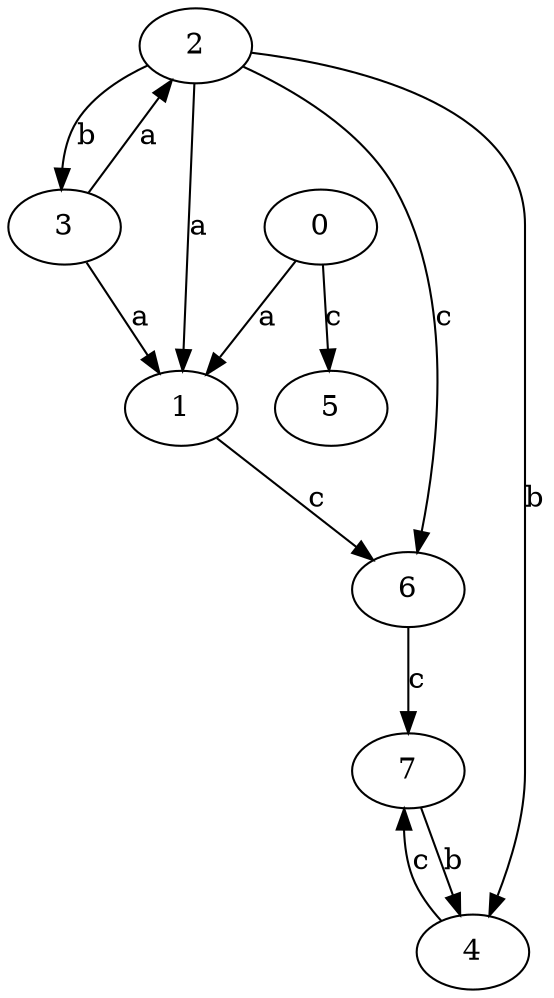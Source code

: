 strict digraph  {
1;
2;
3;
4;
5;
6;
7;
0;
1 -> 6  [label=c];
2 -> 1  [label=a];
2 -> 3  [label=b];
2 -> 4  [label=b];
2 -> 6  [label=c];
3 -> 1  [label=a];
3 -> 2  [label=a];
4 -> 7  [label=c];
6 -> 7  [label=c];
7 -> 4  [label=b];
0 -> 1  [label=a];
0 -> 5  [label=c];
}
